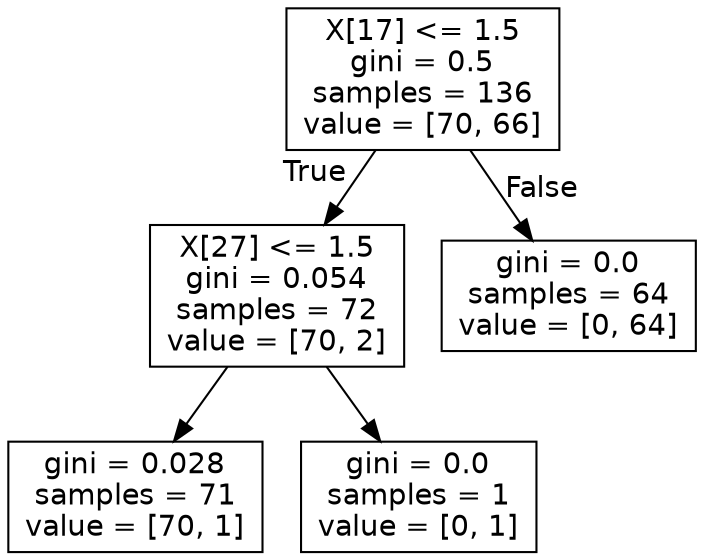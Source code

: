 digraph Tree {
node [shape=box, fontname="helvetica"] ;
edge [fontname="helvetica"] ;
0 [label="X[17] <= 1.5\ngini = 0.5\nsamples = 136\nvalue = [70, 66]"] ;
1 [label="X[27] <= 1.5\ngini = 0.054\nsamples = 72\nvalue = [70, 2]"] ;
0 -> 1 [labeldistance=2.5, labelangle=45, headlabel="True"] ;
2 [label="gini = 0.028\nsamples = 71\nvalue = [70, 1]"] ;
1 -> 2 ;
3 [label="gini = 0.0\nsamples = 1\nvalue = [0, 1]"] ;
1 -> 3 ;
4 [label="gini = 0.0\nsamples = 64\nvalue = [0, 64]"] ;
0 -> 4 [labeldistance=2.5, labelangle=-45, headlabel="False"] ;
}